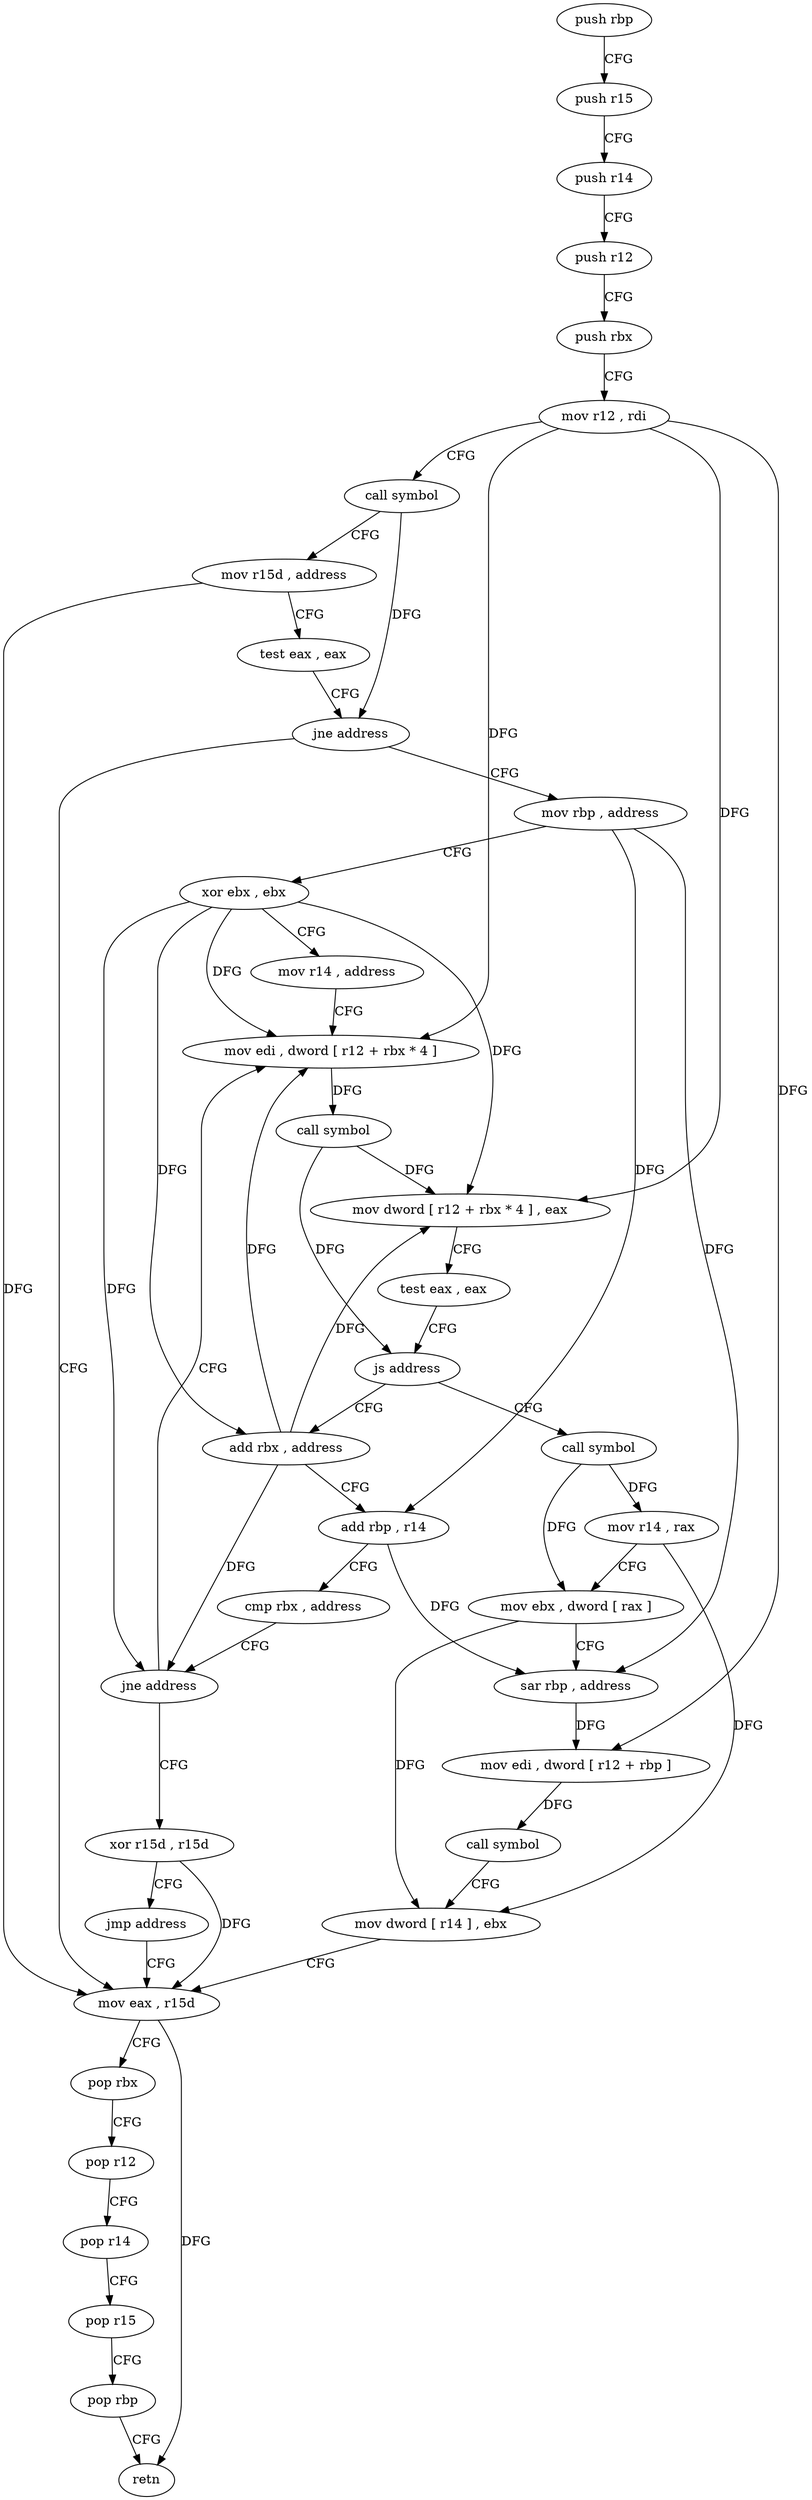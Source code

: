 digraph "func" {
"256240" [label = "push rbp" ]
"256241" [label = "push r15" ]
"256243" [label = "push r14" ]
"256245" [label = "push r12" ]
"256247" [label = "push rbx" ]
"256248" [label = "mov r12 , rdi" ]
"256251" [label = "call symbol" ]
"256256" [label = "mov r15d , address" ]
"256262" [label = "test eax , eax" ]
"256264" [label = "jne address" ]
"256349" [label = "mov eax , r15d" ]
"256266" [label = "mov rbp , address" ]
"256352" [label = "pop rbx" ]
"256353" [label = "pop r12" ]
"256355" [label = "pop r14" ]
"256357" [label = "pop r15" ]
"256359" [label = "pop rbp" ]
"256360" [label = "retn" ]
"256276" [label = "xor ebx , ebx" ]
"256278" [label = "mov r14 , address" ]
"256288" [label = "mov edi , dword [ r12 + rbx * 4 ]" ]
"256323" [label = "call symbol" ]
"256328" [label = "mov r14 , rax" ]
"256331" [label = "mov ebx , dword [ rax ]" ]
"256333" [label = "sar rbp , address" ]
"256337" [label = "mov edi , dword [ r12 + rbp ]" ]
"256341" [label = "call symbol" ]
"256346" [label = "mov dword [ r14 ] , ebx" ]
"256305" [label = "add rbx , address" ]
"256309" [label = "add rbp , r14" ]
"256312" [label = "cmp rbx , address" ]
"256316" [label = "jne address" ]
"256318" [label = "xor r15d , r15d" ]
"256292" [label = "call symbol" ]
"256297" [label = "mov dword [ r12 + rbx * 4 ] , eax" ]
"256301" [label = "test eax , eax" ]
"256303" [label = "js address" ]
"256321" [label = "jmp address" ]
"256240" -> "256241" [ label = "CFG" ]
"256241" -> "256243" [ label = "CFG" ]
"256243" -> "256245" [ label = "CFG" ]
"256245" -> "256247" [ label = "CFG" ]
"256247" -> "256248" [ label = "CFG" ]
"256248" -> "256251" [ label = "CFG" ]
"256248" -> "256288" [ label = "DFG" ]
"256248" -> "256297" [ label = "DFG" ]
"256248" -> "256337" [ label = "DFG" ]
"256251" -> "256256" [ label = "CFG" ]
"256251" -> "256264" [ label = "DFG" ]
"256256" -> "256262" [ label = "CFG" ]
"256256" -> "256349" [ label = "DFG" ]
"256262" -> "256264" [ label = "CFG" ]
"256264" -> "256349" [ label = "CFG" ]
"256264" -> "256266" [ label = "CFG" ]
"256349" -> "256352" [ label = "CFG" ]
"256349" -> "256360" [ label = "DFG" ]
"256266" -> "256276" [ label = "CFG" ]
"256266" -> "256333" [ label = "DFG" ]
"256266" -> "256309" [ label = "DFG" ]
"256352" -> "256353" [ label = "CFG" ]
"256353" -> "256355" [ label = "CFG" ]
"256355" -> "256357" [ label = "CFG" ]
"256357" -> "256359" [ label = "CFG" ]
"256359" -> "256360" [ label = "CFG" ]
"256276" -> "256278" [ label = "CFG" ]
"256276" -> "256288" [ label = "DFG" ]
"256276" -> "256297" [ label = "DFG" ]
"256276" -> "256305" [ label = "DFG" ]
"256276" -> "256316" [ label = "DFG" ]
"256278" -> "256288" [ label = "CFG" ]
"256288" -> "256292" [ label = "DFG" ]
"256323" -> "256328" [ label = "DFG" ]
"256323" -> "256331" [ label = "DFG" ]
"256328" -> "256331" [ label = "CFG" ]
"256328" -> "256346" [ label = "DFG" ]
"256331" -> "256333" [ label = "CFG" ]
"256331" -> "256346" [ label = "DFG" ]
"256333" -> "256337" [ label = "DFG" ]
"256337" -> "256341" [ label = "DFG" ]
"256341" -> "256346" [ label = "CFG" ]
"256346" -> "256349" [ label = "CFG" ]
"256305" -> "256309" [ label = "CFG" ]
"256305" -> "256288" [ label = "DFG" ]
"256305" -> "256297" [ label = "DFG" ]
"256305" -> "256316" [ label = "DFG" ]
"256309" -> "256312" [ label = "CFG" ]
"256309" -> "256333" [ label = "DFG" ]
"256312" -> "256316" [ label = "CFG" ]
"256316" -> "256288" [ label = "CFG" ]
"256316" -> "256318" [ label = "CFG" ]
"256318" -> "256321" [ label = "CFG" ]
"256318" -> "256349" [ label = "DFG" ]
"256292" -> "256297" [ label = "DFG" ]
"256292" -> "256303" [ label = "DFG" ]
"256297" -> "256301" [ label = "CFG" ]
"256301" -> "256303" [ label = "CFG" ]
"256303" -> "256323" [ label = "CFG" ]
"256303" -> "256305" [ label = "CFG" ]
"256321" -> "256349" [ label = "CFG" ]
}
